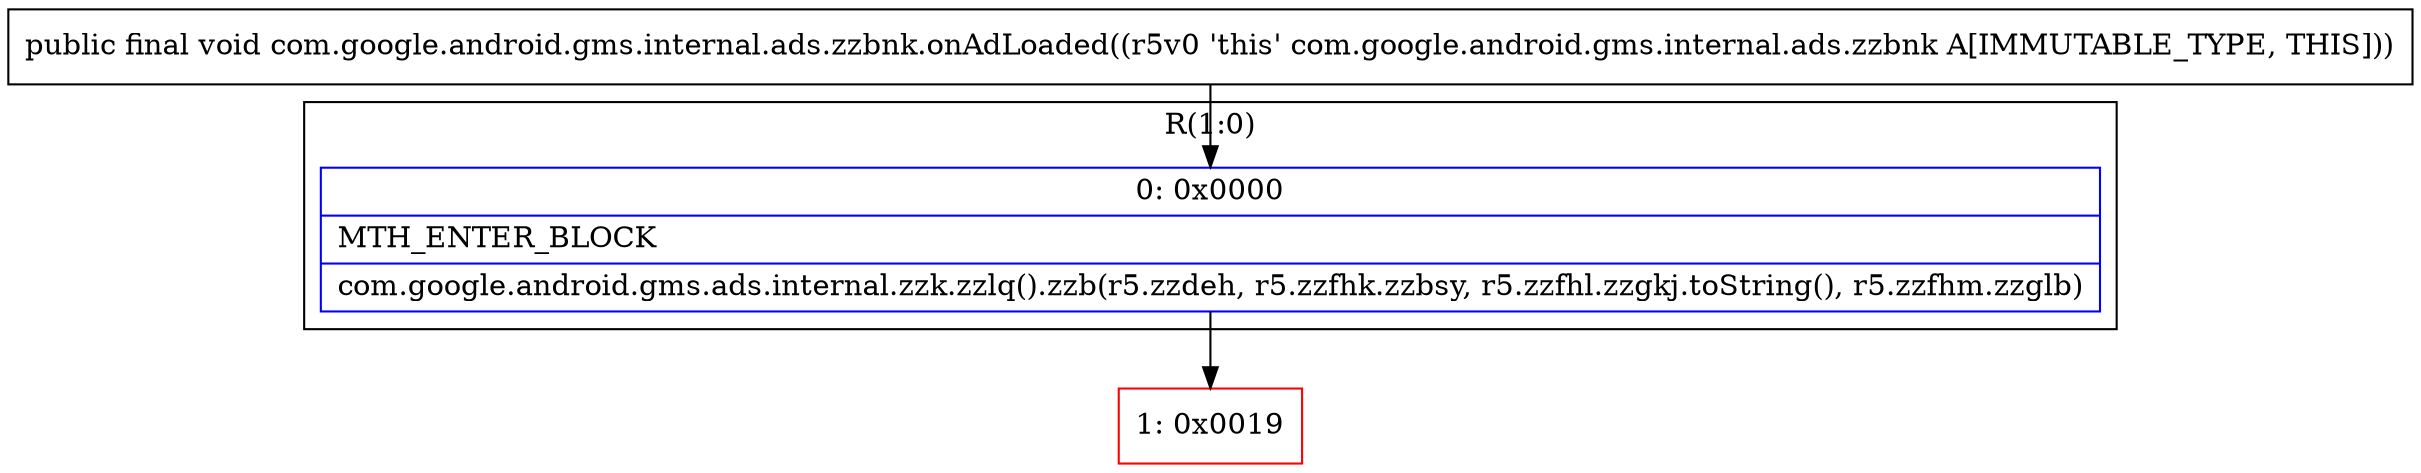 digraph "CFG forcom.google.android.gms.internal.ads.zzbnk.onAdLoaded()V" {
subgraph cluster_Region_940787840 {
label = "R(1:0)";
node [shape=record,color=blue];
Node_0 [shape=record,label="{0\:\ 0x0000|MTH_ENTER_BLOCK\l|com.google.android.gms.ads.internal.zzk.zzlq().zzb(r5.zzdeh, r5.zzfhk.zzbsy, r5.zzfhl.zzgkj.toString(), r5.zzfhm.zzglb)\l}"];
}
Node_1 [shape=record,color=red,label="{1\:\ 0x0019}"];
MethodNode[shape=record,label="{public final void com.google.android.gms.internal.ads.zzbnk.onAdLoaded((r5v0 'this' com.google.android.gms.internal.ads.zzbnk A[IMMUTABLE_TYPE, THIS])) }"];
MethodNode -> Node_0;
Node_0 -> Node_1;
}

